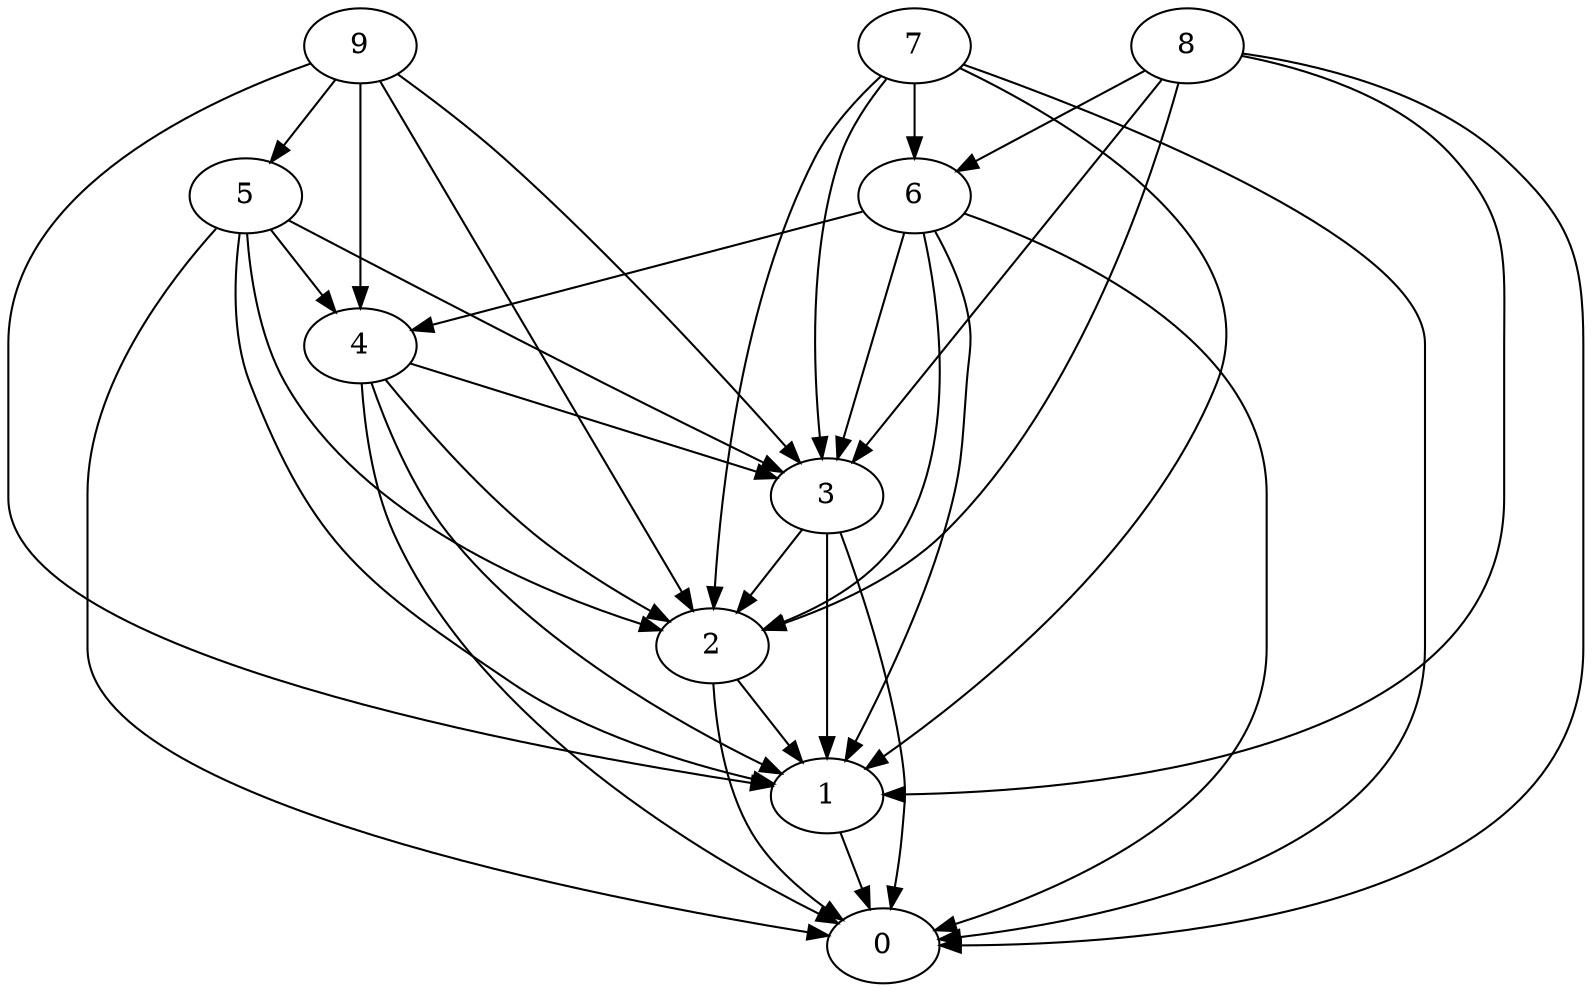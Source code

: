 /* Created by igraph 0.6.5 */
digraph {
  0;
  1;
  2;
  3;
  4;
  5;
  6;
  7;
  8;
  9;

  1 -> 0;
  2 -> 0;
  2 -> 1;
  3 -> 0;
  3 -> 1;
  3 -> 2;
  4 -> 0;
  4 -> 1;
  4 -> 2;
  4 -> 3;
  5 -> 0;
  5 -> 1;
  5 -> 2;
  5 -> 3;
  5 -> 4;
  6 -> 4;
  6 -> 3;
  6 -> 1;
  6 -> 0;
  6 -> 2;
  7 -> 3;
  7 -> 1;
  7 -> 0;
  7 -> 2;
  7 -> 6;
  8 -> 6;
  8 -> 0;
  8 -> 2;
  8 -> 1;
  8 -> 3;
  9 -> 4;
  9 -> 1;
  9 -> 2;
  9 -> 3;
  9 -> 5;
}
